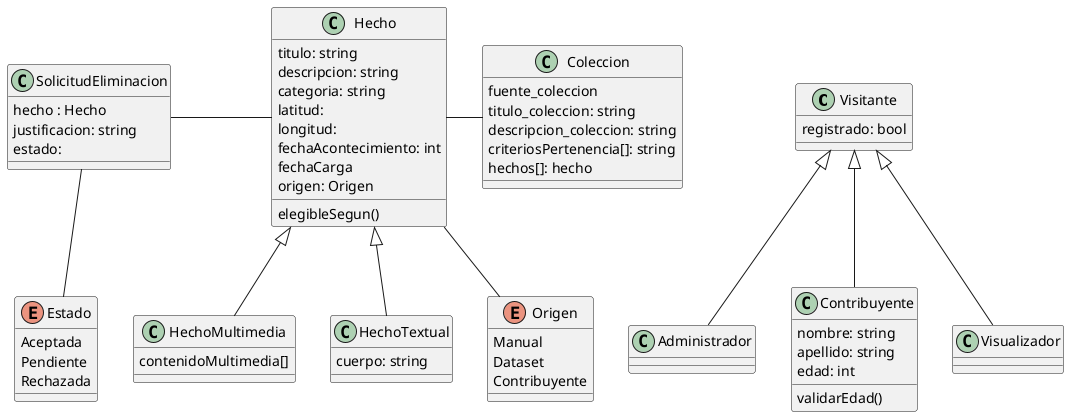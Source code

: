 @startuml trabajoPractico

'Clase padre de contribuyente y visualizador

class Visitante {
    registrado: bool
}

class Administrador extends Visitante {
    
}

class Contribuyente extends Visitante {
    nombre: string
    apellido: string
    edad: int
    validarEdad()
}

class Visualizador extends Visitante {

}

class Coleccion {
    fuente_coleccion
    titulo_coleccion: string
    descripcion_coleccion: string
    criteriosPertenencia[]: string
    hechos[]: hecho
}
' DUDA => Criterios: lista de valores/atributos/lo que sea/ o clase
' Se diagraman las fuentes en el DC? o podemos dejarlo como un atributo
' "Obtención de hechos en lote por archivos CSV, implicancias en el diagrama de clase
' 

class Hecho {
    titulo: string
    descripcion: string
    categoria: string 
    latitud: 
    longitud:
    fechaAcontecimiento: int
    fechaCarga
    origen: Origen

    elegibleSegun()
}

class HechoMultimedia extends Hecho {
    contenidoMultimedia[] 
}

class HechoTextual extends Hecho {
    cuerpo: string
}

class SolicitudEliminacion {
    hecho : Hecho
    justificacion: string
    estado:

}

enum Estado {
    Aceptada
    Pendiente
    Rechazada
}
enum Origen {
    Manual 
    Dataset
    Contribuyente
}

Hecho -- Origen
Hecho --left SolicitudEliminacion
Hecho --right Coleccion
SolicitudEliminacion -- Estado
@enduml

